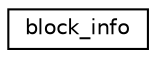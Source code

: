 digraph "Graphical Class Hierarchy"
{
  edge [fontname="Helvetica",fontsize="10",labelfontname="Helvetica",labelfontsize="10"];
  node [fontname="Helvetica",fontsize="10",shape=record];
  rankdir="LR";
  Node1 [label="block_info",height=0.2,width=0.4,color="black", fillcolor="white", style="filled",URL="$structblock__info.html"];
}
